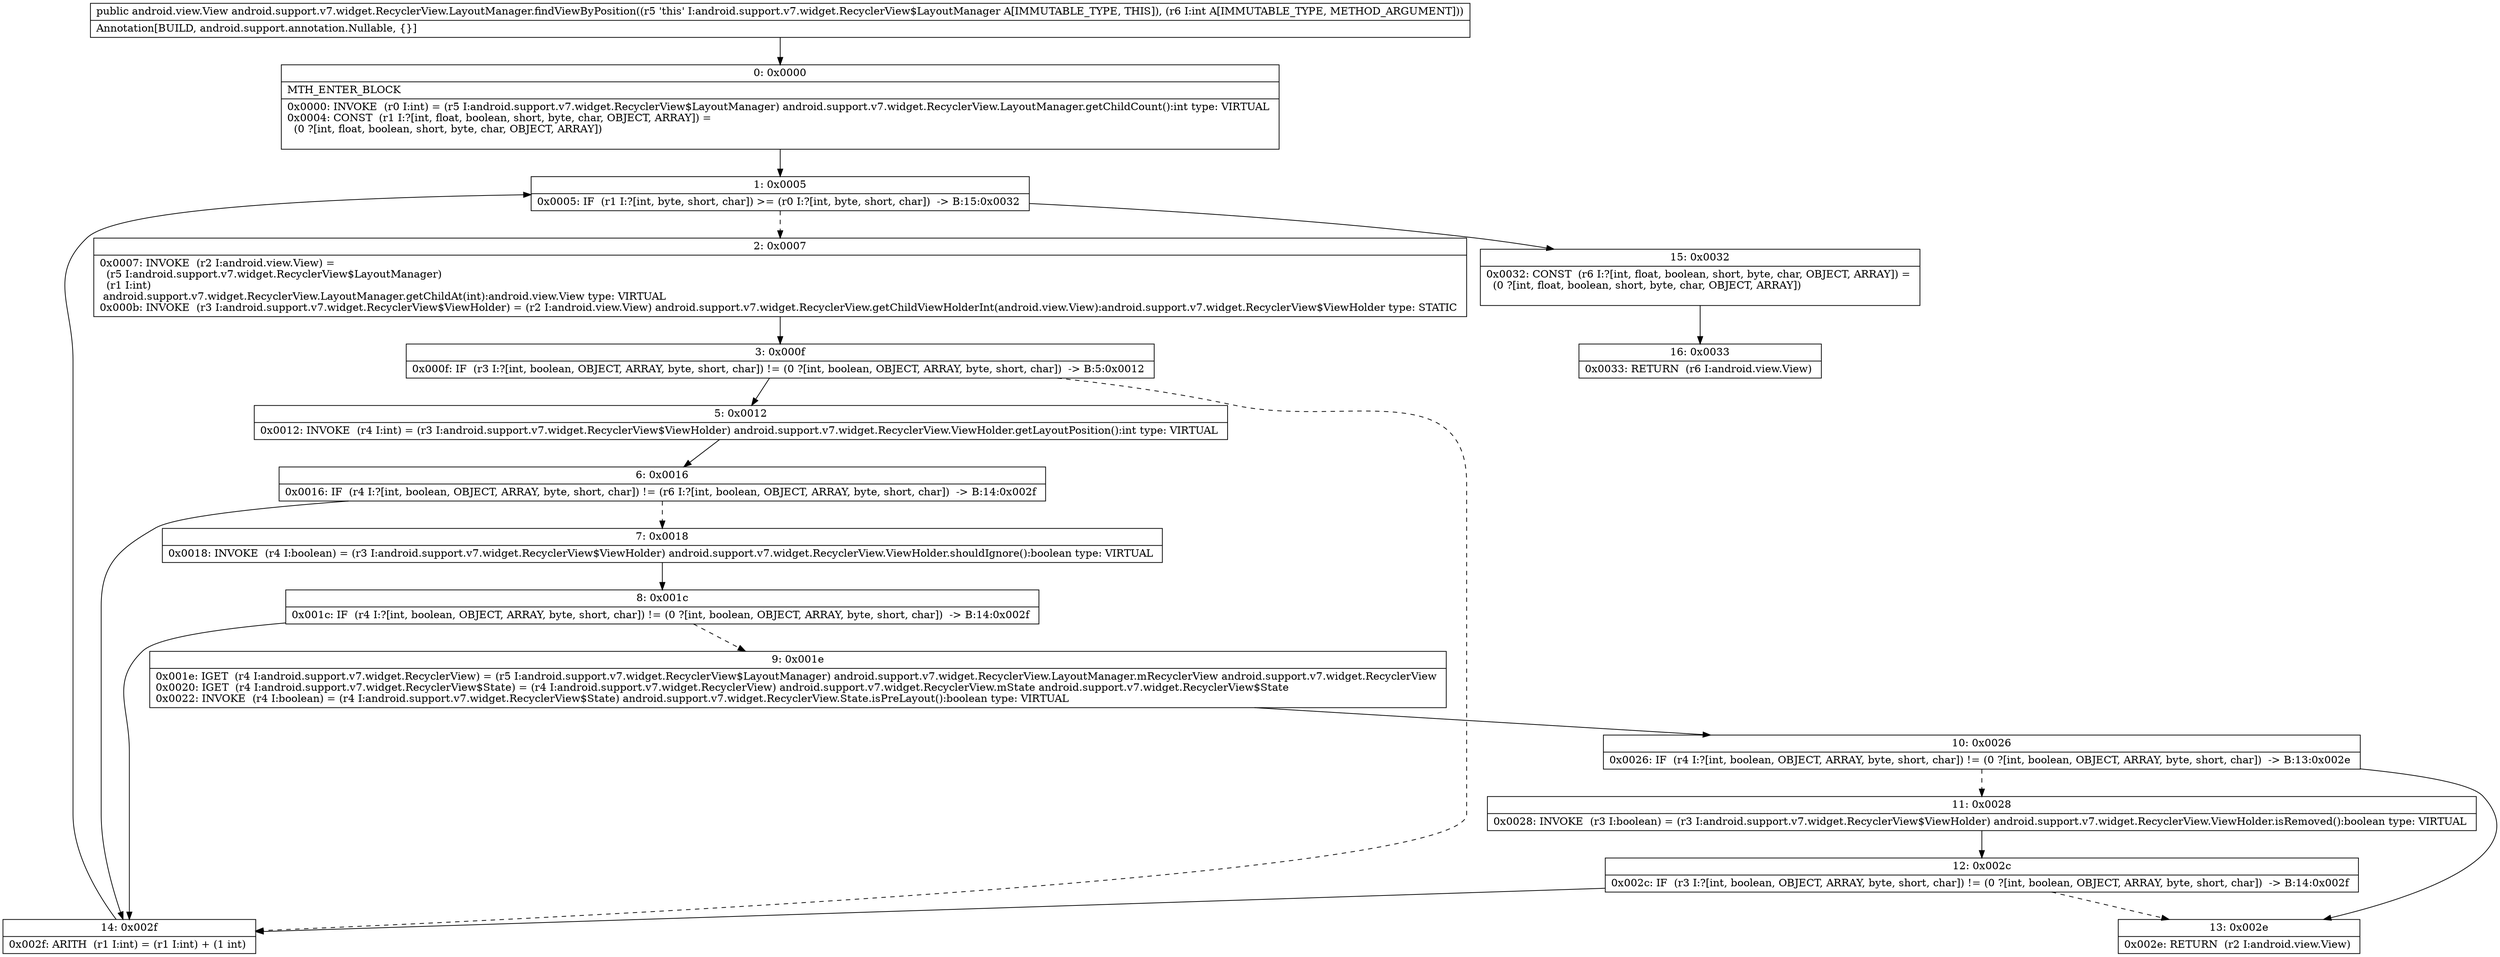 digraph "CFG forandroid.support.v7.widget.RecyclerView.LayoutManager.findViewByPosition(I)Landroid\/view\/View;" {
Node_0 [shape=record,label="{0\:\ 0x0000|MTH_ENTER_BLOCK\l|0x0000: INVOKE  (r0 I:int) = (r5 I:android.support.v7.widget.RecyclerView$LayoutManager) android.support.v7.widget.RecyclerView.LayoutManager.getChildCount():int type: VIRTUAL \l0x0004: CONST  (r1 I:?[int, float, boolean, short, byte, char, OBJECT, ARRAY]) = \l  (0 ?[int, float, boolean, short, byte, char, OBJECT, ARRAY])\l \l}"];
Node_1 [shape=record,label="{1\:\ 0x0005|0x0005: IF  (r1 I:?[int, byte, short, char]) \>= (r0 I:?[int, byte, short, char])  \-\> B:15:0x0032 \l}"];
Node_2 [shape=record,label="{2\:\ 0x0007|0x0007: INVOKE  (r2 I:android.view.View) = \l  (r5 I:android.support.v7.widget.RecyclerView$LayoutManager)\l  (r1 I:int)\l android.support.v7.widget.RecyclerView.LayoutManager.getChildAt(int):android.view.View type: VIRTUAL \l0x000b: INVOKE  (r3 I:android.support.v7.widget.RecyclerView$ViewHolder) = (r2 I:android.view.View) android.support.v7.widget.RecyclerView.getChildViewHolderInt(android.view.View):android.support.v7.widget.RecyclerView$ViewHolder type: STATIC \l}"];
Node_3 [shape=record,label="{3\:\ 0x000f|0x000f: IF  (r3 I:?[int, boolean, OBJECT, ARRAY, byte, short, char]) != (0 ?[int, boolean, OBJECT, ARRAY, byte, short, char])  \-\> B:5:0x0012 \l}"];
Node_5 [shape=record,label="{5\:\ 0x0012|0x0012: INVOKE  (r4 I:int) = (r3 I:android.support.v7.widget.RecyclerView$ViewHolder) android.support.v7.widget.RecyclerView.ViewHolder.getLayoutPosition():int type: VIRTUAL \l}"];
Node_6 [shape=record,label="{6\:\ 0x0016|0x0016: IF  (r4 I:?[int, boolean, OBJECT, ARRAY, byte, short, char]) != (r6 I:?[int, boolean, OBJECT, ARRAY, byte, short, char])  \-\> B:14:0x002f \l}"];
Node_7 [shape=record,label="{7\:\ 0x0018|0x0018: INVOKE  (r4 I:boolean) = (r3 I:android.support.v7.widget.RecyclerView$ViewHolder) android.support.v7.widget.RecyclerView.ViewHolder.shouldIgnore():boolean type: VIRTUAL \l}"];
Node_8 [shape=record,label="{8\:\ 0x001c|0x001c: IF  (r4 I:?[int, boolean, OBJECT, ARRAY, byte, short, char]) != (0 ?[int, boolean, OBJECT, ARRAY, byte, short, char])  \-\> B:14:0x002f \l}"];
Node_9 [shape=record,label="{9\:\ 0x001e|0x001e: IGET  (r4 I:android.support.v7.widget.RecyclerView) = (r5 I:android.support.v7.widget.RecyclerView$LayoutManager) android.support.v7.widget.RecyclerView.LayoutManager.mRecyclerView android.support.v7.widget.RecyclerView \l0x0020: IGET  (r4 I:android.support.v7.widget.RecyclerView$State) = (r4 I:android.support.v7.widget.RecyclerView) android.support.v7.widget.RecyclerView.mState android.support.v7.widget.RecyclerView$State \l0x0022: INVOKE  (r4 I:boolean) = (r4 I:android.support.v7.widget.RecyclerView$State) android.support.v7.widget.RecyclerView.State.isPreLayout():boolean type: VIRTUAL \l}"];
Node_10 [shape=record,label="{10\:\ 0x0026|0x0026: IF  (r4 I:?[int, boolean, OBJECT, ARRAY, byte, short, char]) != (0 ?[int, boolean, OBJECT, ARRAY, byte, short, char])  \-\> B:13:0x002e \l}"];
Node_11 [shape=record,label="{11\:\ 0x0028|0x0028: INVOKE  (r3 I:boolean) = (r3 I:android.support.v7.widget.RecyclerView$ViewHolder) android.support.v7.widget.RecyclerView.ViewHolder.isRemoved():boolean type: VIRTUAL \l}"];
Node_12 [shape=record,label="{12\:\ 0x002c|0x002c: IF  (r3 I:?[int, boolean, OBJECT, ARRAY, byte, short, char]) != (0 ?[int, boolean, OBJECT, ARRAY, byte, short, char])  \-\> B:14:0x002f \l}"];
Node_13 [shape=record,label="{13\:\ 0x002e|0x002e: RETURN  (r2 I:android.view.View) \l}"];
Node_14 [shape=record,label="{14\:\ 0x002f|0x002f: ARITH  (r1 I:int) = (r1 I:int) + (1 int) \l}"];
Node_15 [shape=record,label="{15\:\ 0x0032|0x0032: CONST  (r6 I:?[int, float, boolean, short, byte, char, OBJECT, ARRAY]) = \l  (0 ?[int, float, boolean, short, byte, char, OBJECT, ARRAY])\l \l}"];
Node_16 [shape=record,label="{16\:\ 0x0033|0x0033: RETURN  (r6 I:android.view.View) \l}"];
MethodNode[shape=record,label="{public android.view.View android.support.v7.widget.RecyclerView.LayoutManager.findViewByPosition((r5 'this' I:android.support.v7.widget.RecyclerView$LayoutManager A[IMMUTABLE_TYPE, THIS]), (r6 I:int A[IMMUTABLE_TYPE, METHOD_ARGUMENT]))  | Annotation[BUILD, android.support.annotation.Nullable, \{\}]\l}"];
MethodNode -> Node_0;
Node_0 -> Node_1;
Node_1 -> Node_2[style=dashed];
Node_1 -> Node_15;
Node_2 -> Node_3;
Node_3 -> Node_5;
Node_3 -> Node_14[style=dashed];
Node_5 -> Node_6;
Node_6 -> Node_7[style=dashed];
Node_6 -> Node_14;
Node_7 -> Node_8;
Node_8 -> Node_9[style=dashed];
Node_8 -> Node_14;
Node_9 -> Node_10;
Node_10 -> Node_11[style=dashed];
Node_10 -> Node_13;
Node_11 -> Node_12;
Node_12 -> Node_13[style=dashed];
Node_12 -> Node_14;
Node_14 -> Node_1;
Node_15 -> Node_16;
}

